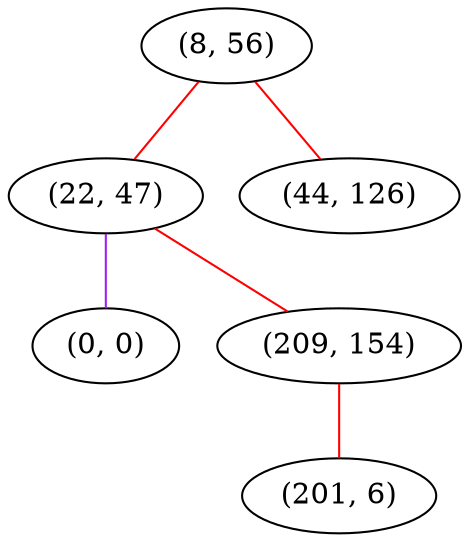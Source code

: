 graph "" {
"(8, 56)";
"(22, 47)";
"(0, 0)";
"(44, 126)";
"(209, 154)";
"(201, 6)";
"(8, 56)" -- "(22, 47)"  [color=red, key=0, weight=1];
"(8, 56)" -- "(44, 126)"  [color=red, key=0, weight=1];
"(22, 47)" -- "(209, 154)"  [color=red, key=0, weight=1];
"(22, 47)" -- "(0, 0)"  [color=purple, key=0, weight=4];
"(209, 154)" -- "(201, 6)"  [color=red, key=0, weight=1];
}
